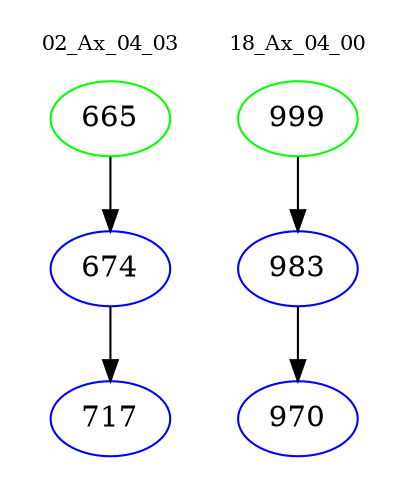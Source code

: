 digraph{
subgraph cluster_0 {
color = white
label = "02_Ax_04_03";
fontsize=10;
T0_665 [label="665", color="green"]
T0_665 -> T0_674 [color="black"]
T0_674 [label="674", color="blue"]
T0_674 -> T0_717 [color="black"]
T0_717 [label="717", color="blue"]
}
subgraph cluster_1 {
color = white
label = "18_Ax_04_00";
fontsize=10;
T1_999 [label="999", color="green"]
T1_999 -> T1_983 [color="black"]
T1_983 [label="983", color="blue"]
T1_983 -> T1_970 [color="black"]
T1_970 [label="970", color="blue"]
}
}
